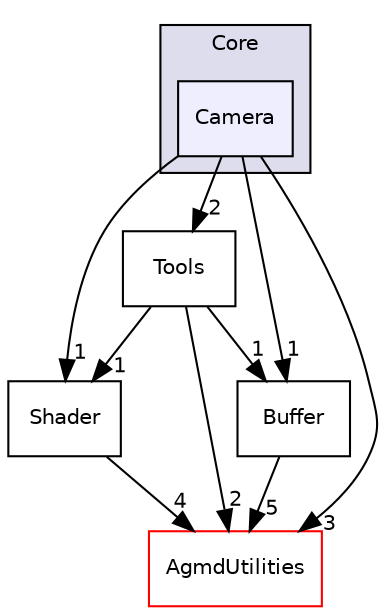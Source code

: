 digraph "src/Agmd3D/Core/Camera" {
  compound=true
  node [ fontsize="10", fontname="Helvetica"];
  edge [ labelfontsize="10", labelfontname="Helvetica"];
  subgraph clusterdir_b3e9ade9c04b4b48621f7755b7dfe0ba {
    graph [ bgcolor="#ddddee", pencolor="black", label="Core" fontname="Helvetica", fontsize="10", URL="dir_b3e9ade9c04b4b48621f7755b7dfe0ba.html"]
  dir_f0d9cf45b2f8fd249c42218e6bdf9768 [shape=box, label="Camera", style="filled", fillcolor="#eeeeff", pencolor="black", URL="dir_f0d9cf45b2f8fd249c42218e6bdf9768.html"];
  }
  dir_80ecb26c22e3b4686954a80c7d4a6114 [shape=box label="Shader" URL="dir_80ecb26c22e3b4686954a80c7d4a6114.html"];
  dir_000cfdc44c01edba0ab339a542678d03 [shape=box label="Buffer" URL="dir_000cfdc44c01edba0ab339a542678d03.html"];
  dir_c11272a1c791afc0e19bc74f6f6797fb [shape=box label="AgmdUtilities" fillcolor="white" style="filled" color="red" URL="dir_c11272a1c791afc0e19bc74f6f6797fb.html"];
  dir_7a753a22e7bf4916eb9b8abecd6ffc90 [shape=box label="Tools" URL="dir_7a753a22e7bf4916eb9b8abecd6ffc90.html"];
  dir_80ecb26c22e3b4686954a80c7d4a6114->dir_c11272a1c791afc0e19bc74f6f6797fb [headlabel="4", labeldistance=1.5 headhref="dir_000016_000034.html"];
  dir_000cfdc44c01edba0ab339a542678d03->dir_c11272a1c791afc0e19bc74f6f6797fb [headlabel="5", labeldistance=1.5 headhref="dir_000008_000034.html"];
  dir_7a753a22e7bf4916eb9b8abecd6ffc90->dir_80ecb26c22e3b4686954a80c7d4a6114 [headlabel="1", labeldistance=1.5 headhref="dir_000018_000016.html"];
  dir_7a753a22e7bf4916eb9b8abecd6ffc90->dir_000cfdc44c01edba0ab339a542678d03 [headlabel="1", labeldistance=1.5 headhref="dir_000018_000008.html"];
  dir_7a753a22e7bf4916eb9b8abecd6ffc90->dir_c11272a1c791afc0e19bc74f6f6797fb [headlabel="2", labeldistance=1.5 headhref="dir_000018_000034.html"];
  dir_f0d9cf45b2f8fd249c42218e6bdf9768->dir_80ecb26c22e3b4686954a80c7d4a6114 [headlabel="1", labeldistance=1.5 headhref="dir_000009_000016.html"];
  dir_f0d9cf45b2f8fd249c42218e6bdf9768->dir_000cfdc44c01edba0ab339a542678d03 [headlabel="1", labeldistance=1.5 headhref="dir_000009_000008.html"];
  dir_f0d9cf45b2f8fd249c42218e6bdf9768->dir_c11272a1c791afc0e19bc74f6f6797fb [headlabel="3", labeldistance=1.5 headhref="dir_000009_000034.html"];
  dir_f0d9cf45b2f8fd249c42218e6bdf9768->dir_7a753a22e7bf4916eb9b8abecd6ffc90 [headlabel="2", labeldistance=1.5 headhref="dir_000009_000018.html"];
}
